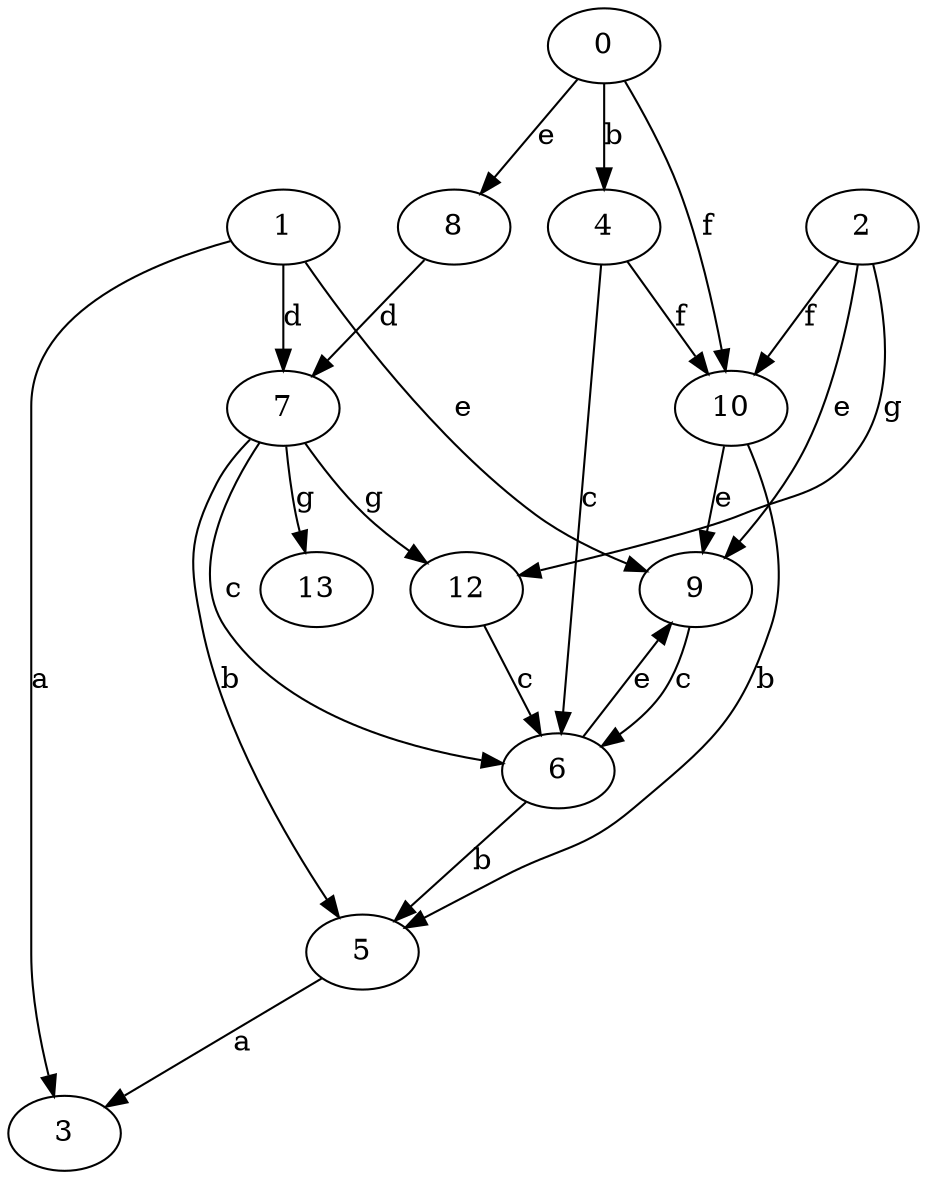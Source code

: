strict digraph  {
2;
0;
3;
4;
5;
6;
7;
8;
9;
10;
12;
13;
1;
2 -> 9  [label=e];
2 -> 10  [label=f];
2 -> 12  [label=g];
0 -> 4  [label=b];
0 -> 8  [label=e];
0 -> 10  [label=f];
4 -> 6  [label=c];
4 -> 10  [label=f];
5 -> 3  [label=a];
6 -> 5  [label=b];
6 -> 9  [label=e];
7 -> 5  [label=b];
7 -> 6  [label=c];
7 -> 12  [label=g];
7 -> 13  [label=g];
8 -> 7  [label=d];
9 -> 6  [label=c];
10 -> 5  [label=b];
10 -> 9  [label=e];
12 -> 6  [label=c];
1 -> 3  [label=a];
1 -> 7  [label=d];
1 -> 9  [label=e];
}

